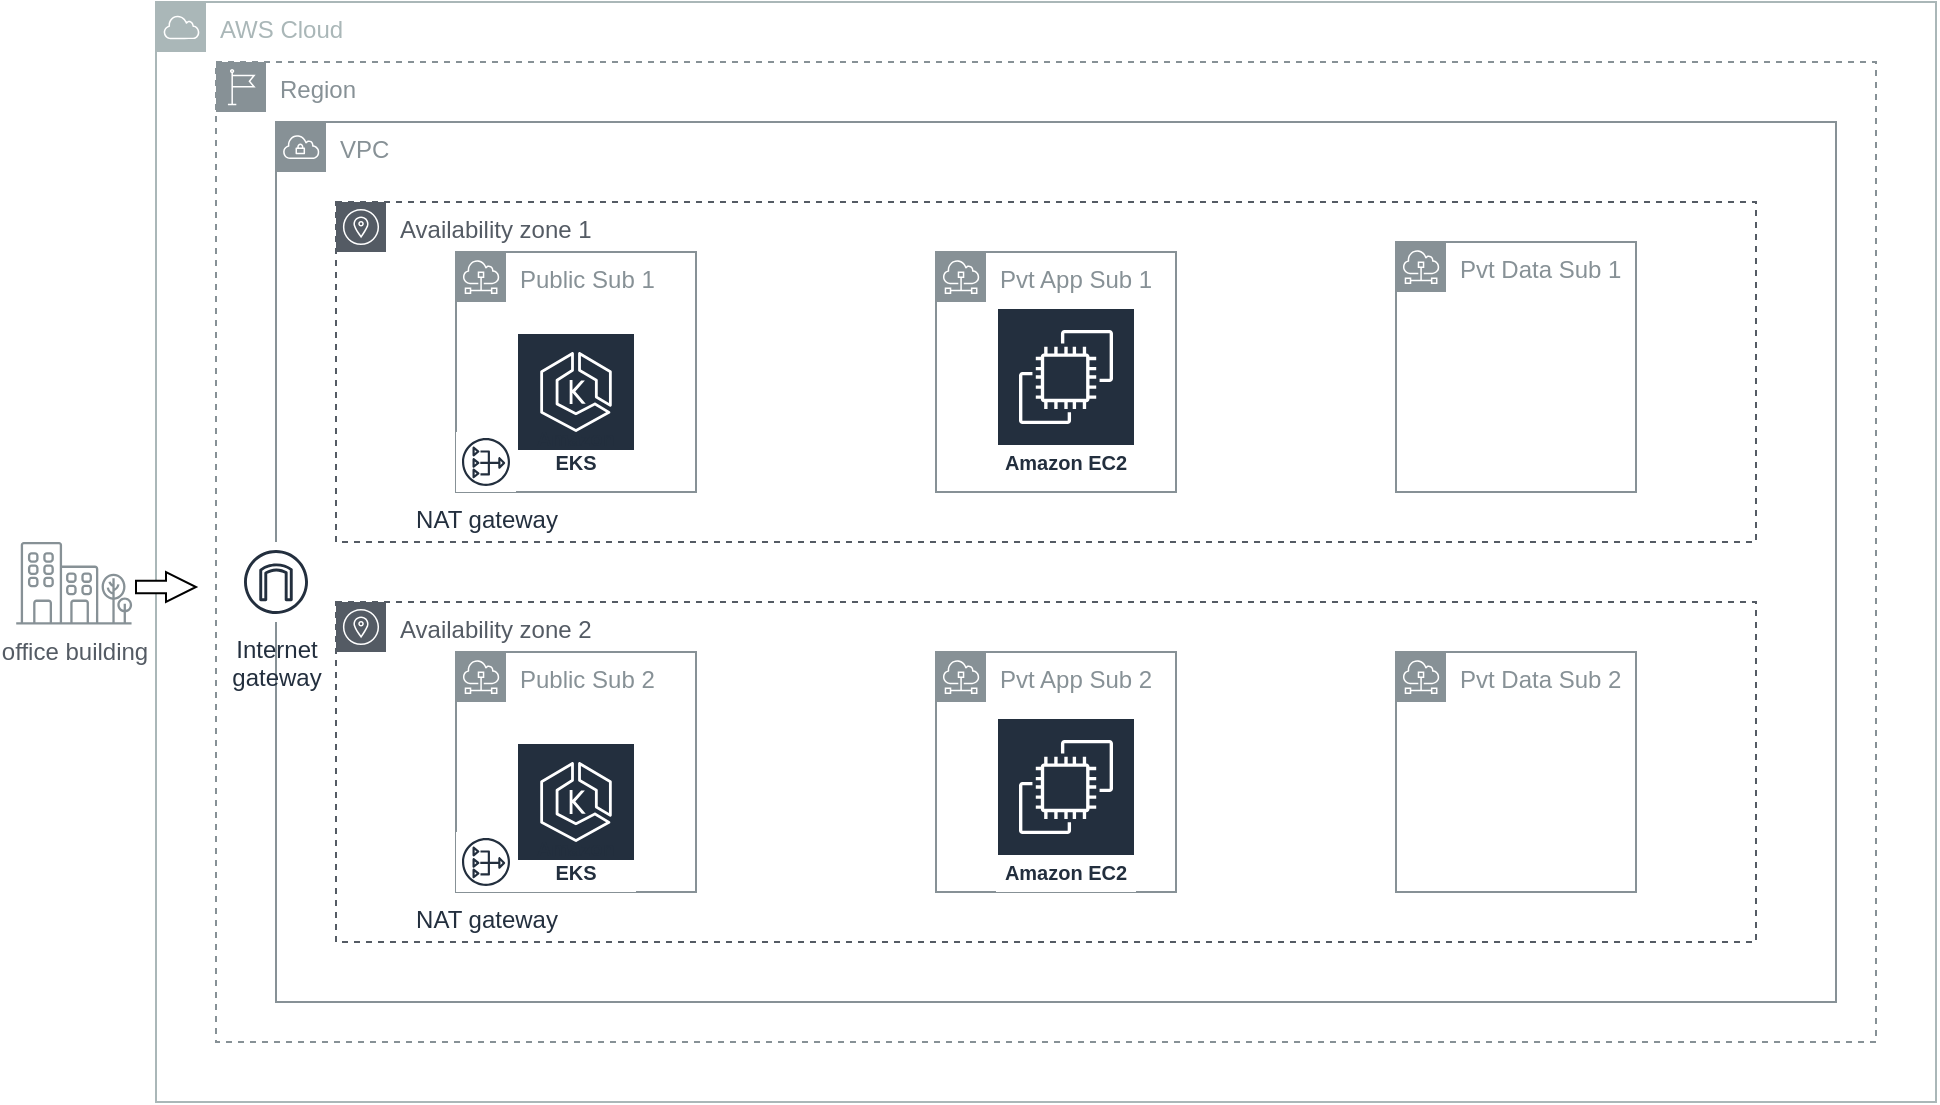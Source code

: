 <mxfile version="23.0.2" type="github">
  <diagram name="Page-1" id="i2S-qeS2Ae2h4VNQwiaO">
    <mxGraphModel dx="1861" dy="378" grid="1" gridSize="10" guides="1" tooltips="1" connect="1" arrows="1" fold="1" page="1" pageScale="1" pageWidth="827" pageHeight="1169" math="0" shadow="0">
      <root>
        <mxCell id="0" />
        <mxCell id="1" parent="0" />
        <mxCell id="W3iOKbQTpKNm2WHOf_ZU-1" value="AWS Cloud" style="sketch=0;outlineConnect=0;gradientColor=none;html=1;whiteSpace=wrap;fontSize=12;fontStyle=0;shape=mxgraph.aws4.group;grIcon=mxgraph.aws4.group_aws_cloud;strokeColor=#AAB7B8;fillColor=none;verticalAlign=top;align=left;spacingLeft=30;fontColor=#AAB7B8;dashed=0;" vertex="1" parent="1">
          <mxGeometry x="70" y="170" width="890" height="550" as="geometry" />
        </mxCell>
        <mxCell id="W3iOKbQTpKNm2WHOf_ZU-2" value="Region" style="sketch=0;outlineConnect=0;gradientColor=none;html=1;whiteSpace=wrap;fontSize=12;fontStyle=0;shape=mxgraph.aws4.group;grIcon=mxgraph.aws4.group_region;strokeColor=#879196;fillColor=none;verticalAlign=top;align=left;spacingLeft=30;fontColor=#879196;dashed=1;" vertex="1" parent="1">
          <mxGeometry x="100" y="200" width="830" height="490" as="geometry" />
        </mxCell>
        <mxCell id="W3iOKbQTpKNm2WHOf_ZU-3" value="VPC" style="sketch=0;outlineConnect=0;gradientColor=none;html=1;whiteSpace=wrap;fontSize=12;fontStyle=0;shape=mxgraph.aws4.group;grIcon=mxgraph.aws4.group_vpc;strokeColor=#879196;fillColor=none;verticalAlign=top;align=left;spacingLeft=30;fontColor=#879196;dashed=0;" vertex="1" parent="1">
          <mxGeometry x="130" y="230" width="780" height="440" as="geometry" />
        </mxCell>
        <mxCell id="W3iOKbQTpKNm2WHOf_ZU-4" value="Availability zone 1" style="sketch=0;outlineConnect=0;gradientColor=none;html=1;whiteSpace=wrap;fontSize=12;fontStyle=0;shape=mxgraph.aws4.group;grIcon=mxgraph.aws4.group_availability_zone;strokeColor=#545B64;fillColor=none;verticalAlign=top;align=left;spacingLeft=30;fontColor=#545B64;dashed=1;" vertex="1" parent="1">
          <mxGeometry x="160" y="270" width="710" height="170" as="geometry" />
        </mxCell>
        <mxCell id="W3iOKbQTpKNm2WHOf_ZU-9" value="Availability zone 2" style="sketch=0;outlineConnect=0;gradientColor=none;html=1;whiteSpace=wrap;fontSize=12;fontStyle=0;shape=mxgraph.aws4.group;grIcon=mxgraph.aws4.group_availability_zone;strokeColor=#545B64;fillColor=none;verticalAlign=top;align=left;spacingLeft=30;fontColor=#545B64;dashed=1;" vertex="1" parent="1">
          <mxGeometry x="160" y="470" width="710" height="170" as="geometry" />
        </mxCell>
        <mxCell id="W3iOKbQTpKNm2WHOf_ZU-10" value="Public Sub 1" style="sketch=0;outlineConnect=0;gradientColor=none;html=1;whiteSpace=wrap;fontSize=12;fontStyle=0;shape=mxgraph.aws4.group;grIcon=mxgraph.aws4.group_subnet;strokeColor=#879196;fillColor=none;verticalAlign=top;align=left;spacingLeft=30;fontColor=#879196;dashed=0;" vertex="1" parent="1">
          <mxGeometry x="220" y="295" width="120" height="120" as="geometry" />
        </mxCell>
        <mxCell id="W3iOKbQTpKNm2WHOf_ZU-12" value="Pvt App Sub 1" style="sketch=0;outlineConnect=0;gradientColor=none;html=1;whiteSpace=wrap;fontSize=12;fontStyle=0;shape=mxgraph.aws4.group;grIcon=mxgraph.aws4.group_subnet;strokeColor=#879196;fillColor=none;verticalAlign=top;align=left;spacingLeft=30;fontColor=#879196;dashed=0;" vertex="1" parent="1">
          <mxGeometry x="460" y="295" width="120" height="120" as="geometry" />
        </mxCell>
        <mxCell id="W3iOKbQTpKNm2WHOf_ZU-14" value="Pvt Data Sub 1" style="sketch=0;outlineConnect=0;gradientColor=none;html=1;whiteSpace=wrap;fontSize=12;fontStyle=0;shape=mxgraph.aws4.group;grIcon=mxgraph.aws4.group_subnet;strokeColor=#879196;fillColor=none;verticalAlign=top;align=left;spacingLeft=30;fontColor=#879196;dashed=0;" vertex="1" parent="1">
          <mxGeometry x="690" y="290" width="120" height="125" as="geometry" />
        </mxCell>
        <mxCell id="W3iOKbQTpKNm2WHOf_ZU-15" value="Public Sub 2" style="sketch=0;outlineConnect=0;gradientColor=none;html=1;whiteSpace=wrap;fontSize=12;fontStyle=0;shape=mxgraph.aws4.group;grIcon=mxgraph.aws4.group_subnet;strokeColor=#879196;fillColor=none;verticalAlign=top;align=left;spacingLeft=30;fontColor=#879196;dashed=0;" vertex="1" parent="1">
          <mxGeometry x="220" y="495" width="120" height="120" as="geometry" />
        </mxCell>
        <mxCell id="W3iOKbQTpKNm2WHOf_ZU-16" value="Pvt App Sub 2" style="sketch=0;outlineConnect=0;gradientColor=none;html=1;whiteSpace=wrap;fontSize=12;fontStyle=0;shape=mxgraph.aws4.group;grIcon=mxgraph.aws4.group_subnet;strokeColor=#879196;fillColor=none;verticalAlign=top;align=left;spacingLeft=30;fontColor=#879196;dashed=0;" vertex="1" parent="1">
          <mxGeometry x="460" y="495" width="120" height="120" as="geometry" />
        </mxCell>
        <mxCell id="W3iOKbQTpKNm2WHOf_ZU-17" value="Pvt Data Sub 2" style="sketch=0;outlineConnect=0;gradientColor=none;html=1;whiteSpace=wrap;fontSize=12;fontStyle=0;shape=mxgraph.aws4.group;grIcon=mxgraph.aws4.group_subnet;strokeColor=#879196;fillColor=none;verticalAlign=top;align=left;spacingLeft=30;fontColor=#879196;dashed=0;" vertex="1" parent="1">
          <mxGeometry x="690" y="495" width="120" height="120" as="geometry" />
        </mxCell>
        <mxCell id="W3iOKbQTpKNm2WHOf_ZU-18" value="Amazon EKS" style="sketch=0;outlineConnect=0;fontColor=#232F3E;gradientColor=none;strokeColor=#ffffff;fillColor=#232F3E;dashed=0;verticalLabelPosition=middle;verticalAlign=bottom;align=center;html=1;whiteSpace=wrap;fontSize=10;fontStyle=1;spacing=3;shape=mxgraph.aws4.productIcon;prIcon=mxgraph.aws4.eks;" vertex="1" parent="1">
          <mxGeometry x="250" y="335" width="60" height="75" as="geometry" />
        </mxCell>
        <mxCell id="W3iOKbQTpKNm2WHOf_ZU-21" value="Amazon EKS" style="sketch=0;outlineConnect=0;fontColor=#232F3E;gradientColor=none;strokeColor=#ffffff;fillColor=#232F3E;dashed=0;verticalLabelPosition=middle;verticalAlign=bottom;align=center;html=1;whiteSpace=wrap;fontSize=10;fontStyle=1;spacing=3;shape=mxgraph.aws4.productIcon;prIcon=mxgraph.aws4.eks;" vertex="1" parent="1">
          <mxGeometry x="250" y="540" width="60" height="75" as="geometry" />
        </mxCell>
        <mxCell id="W3iOKbQTpKNm2WHOf_ZU-23" value="Amazon EC2" style="sketch=0;outlineConnect=0;fontColor=#232F3E;gradientColor=none;strokeColor=#ffffff;fillColor=#232F3E;dashed=0;verticalLabelPosition=middle;verticalAlign=bottom;align=center;html=1;whiteSpace=wrap;fontSize=10;fontStyle=1;spacing=3;shape=mxgraph.aws4.productIcon;prIcon=mxgraph.aws4.ec2;" vertex="1" parent="1">
          <mxGeometry x="490" y="322.5" width="70" height="87.5" as="geometry" />
        </mxCell>
        <mxCell id="W3iOKbQTpKNm2WHOf_ZU-24" value="Amazon EC2" style="sketch=0;outlineConnect=0;fontColor=#232F3E;gradientColor=none;strokeColor=#ffffff;fillColor=#232F3E;dashed=0;verticalLabelPosition=middle;verticalAlign=bottom;align=center;html=1;whiteSpace=wrap;fontSize=10;fontStyle=1;spacing=3;shape=mxgraph.aws4.productIcon;prIcon=mxgraph.aws4.ec2;" vertex="1" parent="1">
          <mxGeometry x="490" y="527.5" width="70" height="87.5" as="geometry" />
        </mxCell>
        <mxCell id="W3iOKbQTpKNm2WHOf_ZU-25" value="Internet&#xa;gateway" style="sketch=0;outlineConnect=0;fontColor=#232F3E;gradientColor=none;strokeColor=#232F3E;fillColor=#ffffff;dashed=0;verticalLabelPosition=bottom;verticalAlign=top;align=center;html=1;fontSize=12;fontStyle=0;aspect=fixed;shape=mxgraph.aws4.resourceIcon;resIcon=mxgraph.aws4.internet_gateway;" vertex="1" parent="1">
          <mxGeometry x="110" y="440" width="40" height="40" as="geometry" />
        </mxCell>
        <mxCell id="W3iOKbQTpKNm2WHOf_ZU-26" value="NAT gateway" style="sketch=0;outlineConnect=0;fontColor=#232F3E;gradientColor=none;strokeColor=#232F3E;fillColor=#ffffff;dashed=0;verticalLabelPosition=bottom;verticalAlign=top;align=center;html=1;fontSize=12;fontStyle=0;aspect=fixed;shape=mxgraph.aws4.resourceIcon;resIcon=mxgraph.aws4.nat_gateway;" vertex="1" parent="1">
          <mxGeometry x="220" y="385" width="30" height="30" as="geometry" />
        </mxCell>
        <mxCell id="W3iOKbQTpKNm2WHOf_ZU-27" value="NAT gateway" style="sketch=0;outlineConnect=0;fontColor=#232F3E;gradientColor=none;strokeColor=#232F3E;fillColor=#ffffff;dashed=0;verticalLabelPosition=bottom;verticalAlign=top;align=center;html=1;fontSize=12;fontStyle=0;aspect=fixed;shape=mxgraph.aws4.resourceIcon;resIcon=mxgraph.aws4.nat_gateway;" vertex="1" parent="1">
          <mxGeometry x="220" y="585" width="30" height="30" as="geometry" />
        </mxCell>
        <mxCell id="W3iOKbQTpKNm2WHOf_ZU-28" value="office building" style="sketch=0;outlineConnect=0;gradientColor=none;fontColor=#545B64;strokeColor=none;fillColor=#879196;dashed=0;verticalLabelPosition=bottom;verticalAlign=top;align=center;html=1;fontSize=12;fontStyle=0;aspect=fixed;shape=mxgraph.aws4.illustration_office_building;pointerEvents=1" vertex="1" parent="1">
          <mxGeometry y="440" width="58.17" height="41.3" as="geometry" />
        </mxCell>
        <mxCell id="W3iOKbQTpKNm2WHOf_ZU-29" value="" style="shape=singleArrow;whiteSpace=wrap;html=1;arrowWidth=0.422;arrowSize=0.5;" vertex="1" parent="1">
          <mxGeometry x="60" y="455" width="30" height="15" as="geometry" />
        </mxCell>
      </root>
    </mxGraphModel>
  </diagram>
</mxfile>
